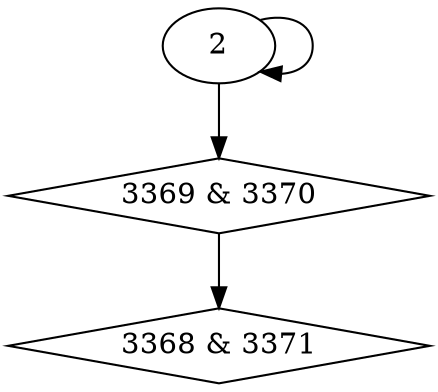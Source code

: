digraph {
0 [label = "3368 & 3371", shape = diamond];
1 [label = "3369 & 3370", shape = diamond];
1 -> 0;
2 -> 1;
2 -> 2;
}
